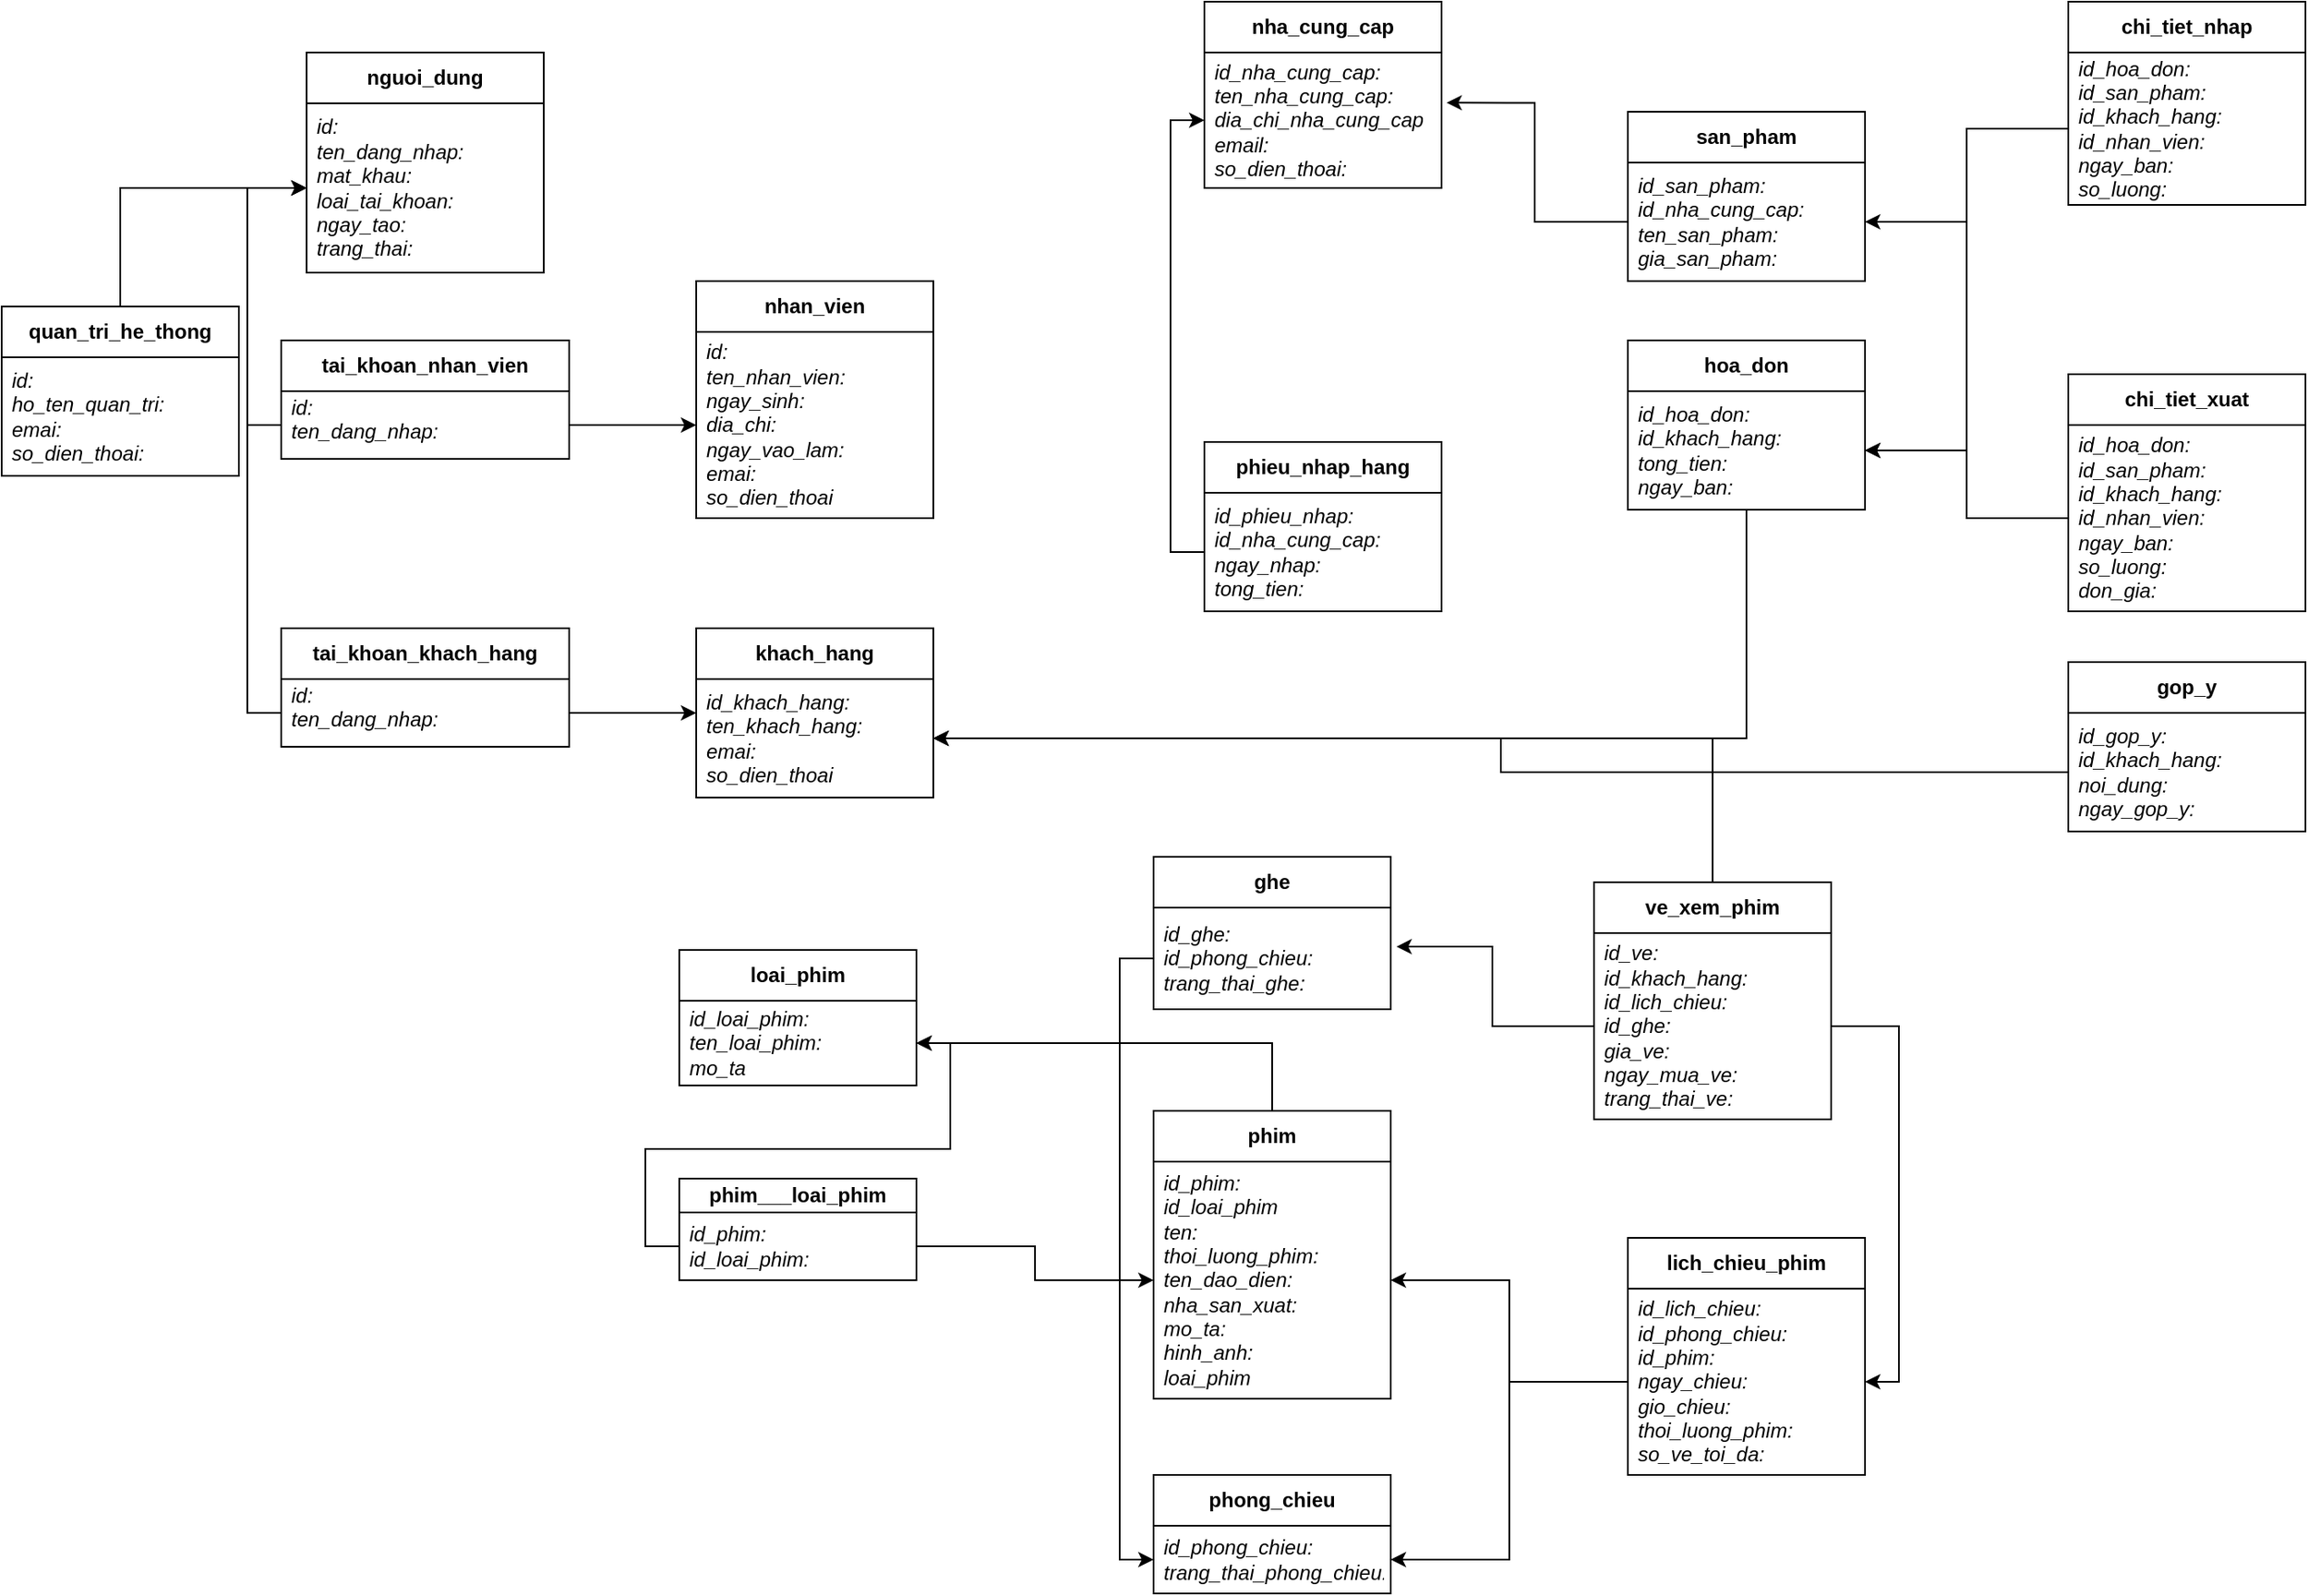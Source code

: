 <mxfile version="21.8.1" type="github">
  <diagram name="Page-1" id="lpxL9anXV0ZeIvqh2CNc">
    <mxGraphModel dx="2554" dy="970" grid="1" gridSize="10" guides="1" tooltips="1" connect="1" arrows="1" fold="1" page="1" pageScale="1" pageWidth="827" pageHeight="1169" math="0" shadow="0">
      <root>
        <mxCell id="0" />
        <mxCell id="1" parent="0" />
        <mxCell id="0dLpwtlN1I-G1npfh4tZ-1" value="&lt;b&gt;nguoi_dung&lt;/b&gt;" style="swimlane;fontStyle=0;childLayout=stackLayout;horizontal=1;startSize=30;horizontalStack=0;resizeParent=1;resizeParentMax=0;resizeLast=0;collapsible=1;marginBottom=0;whiteSpace=wrap;html=1;align=center;" parent="1" vertex="1">
          <mxGeometry x="250" y="110" width="140" height="130" as="geometry" />
        </mxCell>
        <mxCell id="0dLpwtlN1I-G1npfh4tZ-2" value="&lt;i&gt;id:&lt;br&gt;ten_dang_nhap:&lt;br&gt;mat_khau:&lt;br&gt;loai_tai_khoan:&lt;br&gt;ngay_tao:&lt;br&gt;trang_thai:&lt;/i&gt;" style="text;strokeColor=none;fillColor=none;align=left;verticalAlign=middle;spacingLeft=4;spacingRight=4;overflow=hidden;points=[[0,0.5],[1,0.5]];portConstraint=eastwest;rotatable=0;whiteSpace=wrap;html=1;" parent="0dLpwtlN1I-G1npfh4tZ-1" vertex="1">
          <mxGeometry y="30" width="140" height="100" as="geometry" />
        </mxCell>
        <mxCell id="sJjc-NzeoijnrfKWWQlc-3" style="edgeStyle=orthogonalEdgeStyle;rounded=0;orthogonalLoop=1;jettySize=auto;html=1;entryX=0;entryY=0.5;entryDx=0;entryDy=0;" edge="1" parent="1" source="sJjc-NzeoijnrfKWWQlc-1" target="0dLpwtlN1I-G1npfh4tZ-2">
          <mxGeometry relative="1" as="geometry" />
        </mxCell>
        <mxCell id="sJjc-NzeoijnrfKWWQlc-1" value="&lt;b&gt;quan_tri_he_thong&lt;/b&gt;" style="swimlane;fontStyle=0;childLayout=stackLayout;horizontal=1;startSize=30;horizontalStack=0;resizeParent=1;resizeParentMax=0;resizeLast=0;collapsible=1;marginBottom=0;whiteSpace=wrap;html=1;align=center;" vertex="1" parent="1">
          <mxGeometry x="70" y="260" width="140" height="100" as="geometry" />
        </mxCell>
        <mxCell id="sJjc-NzeoijnrfKWWQlc-2" value="&lt;i&gt;id:&lt;br&gt;ho_ten_quan_tri:&lt;br&gt;emai:&lt;br&gt;so_dien_thoai:&lt;br&gt;&lt;/i&gt;" style="text;strokeColor=none;fillColor=none;align=left;verticalAlign=middle;spacingLeft=4;spacingRight=4;overflow=hidden;points=[[0,0.5],[1,0.5]];portConstraint=eastwest;rotatable=0;whiteSpace=wrap;html=1;" vertex="1" parent="sJjc-NzeoijnrfKWWQlc-1">
          <mxGeometry y="30" width="140" height="70" as="geometry" />
        </mxCell>
        <mxCell id="sJjc-NzeoijnrfKWWQlc-6" value="&lt;b&gt;tai_khoan_nhan_vien&lt;/b&gt;" style="swimlane;fontStyle=0;childLayout=stackLayout;horizontal=1;startSize=30;horizontalStack=0;resizeParent=1;resizeParentMax=0;resizeLast=0;collapsible=1;marginBottom=0;whiteSpace=wrap;html=1;align=center;" vertex="1" parent="1">
          <mxGeometry x="235" y="280" width="170" height="70" as="geometry" />
        </mxCell>
        <mxCell id="sJjc-NzeoijnrfKWWQlc-7" value="&lt;i&gt;id:&lt;br&gt;ten_dang_nhap:&lt;br&gt;&lt;br&gt;&lt;/i&gt;" style="text;strokeColor=none;fillColor=none;align=left;verticalAlign=middle;spacingLeft=4;spacingRight=4;overflow=hidden;points=[[0,0.5],[1,0.5]];portConstraint=eastwest;rotatable=0;whiteSpace=wrap;html=1;" vertex="1" parent="sJjc-NzeoijnrfKWWQlc-6">
          <mxGeometry y="30" width="170" height="40" as="geometry" />
        </mxCell>
        <mxCell id="sJjc-NzeoijnrfKWWQlc-11" style="edgeStyle=orthogonalEdgeStyle;rounded=0;orthogonalLoop=1;jettySize=auto;html=1;entryX=0;entryY=0.5;entryDx=0;entryDy=0;" edge="1" parent="1" source="sJjc-NzeoijnrfKWWQlc-7" target="0dLpwtlN1I-G1npfh4tZ-2">
          <mxGeometry relative="1" as="geometry" />
        </mxCell>
        <mxCell id="sJjc-NzeoijnrfKWWQlc-16" value="&lt;b&gt;nhan_vien&lt;/b&gt;" style="swimlane;fontStyle=0;childLayout=stackLayout;horizontal=1;startSize=30;horizontalStack=0;resizeParent=1;resizeParentMax=0;resizeLast=0;collapsible=1;marginBottom=0;whiteSpace=wrap;html=1;align=center;" vertex="1" parent="1">
          <mxGeometry x="480" y="245" width="140" height="140" as="geometry" />
        </mxCell>
        <mxCell id="sJjc-NzeoijnrfKWWQlc-17" value="&lt;i&gt;id:&lt;br&gt;ten_nhan_vien:&lt;br&gt;&lt;/i&gt;&lt;i style=&quot;border-color: var(--border-color);&quot;&gt;ngay_sinh:&lt;br&gt;dia_chi:&lt;br&gt;ngay_vao_lam:&lt;br&gt;emai:&lt;br style=&quot;border-color: var(--border-color);&quot;&gt;so_dien_thoai&lt;/i&gt;&lt;i&gt;&lt;br&gt;&lt;/i&gt;" style="text;strokeColor=none;fillColor=none;align=left;verticalAlign=middle;spacingLeft=4;spacingRight=4;overflow=hidden;points=[[0,0.5],[1,0.5]];portConstraint=eastwest;rotatable=0;whiteSpace=wrap;html=1;" vertex="1" parent="sJjc-NzeoijnrfKWWQlc-16">
          <mxGeometry y="30" width="140" height="110" as="geometry" />
        </mxCell>
        <mxCell id="sJjc-NzeoijnrfKWWQlc-20" style="edgeStyle=orthogonalEdgeStyle;rounded=0;orthogonalLoop=1;jettySize=auto;html=1;entryX=0;entryY=0.5;entryDx=0;entryDy=0;" edge="1" parent="1" source="sJjc-NzeoijnrfKWWQlc-7" target="sJjc-NzeoijnrfKWWQlc-17">
          <mxGeometry relative="1" as="geometry" />
        </mxCell>
        <mxCell id="sJjc-NzeoijnrfKWWQlc-24" value="&lt;b&gt;tai_khoan_khach_hang&lt;/b&gt;" style="swimlane;fontStyle=0;childLayout=stackLayout;horizontal=1;startSize=30;horizontalStack=0;resizeParent=1;resizeParentMax=0;resizeLast=0;collapsible=1;marginBottom=0;whiteSpace=wrap;html=1;align=center;" vertex="1" parent="1">
          <mxGeometry x="235" y="450" width="170" height="70" as="geometry" />
        </mxCell>
        <mxCell id="sJjc-NzeoijnrfKWWQlc-25" value="&lt;i&gt;id:&lt;br&gt;ten_dang_nhap:&lt;br&gt;&lt;br&gt;&lt;/i&gt;" style="text;strokeColor=none;fillColor=none;align=left;verticalAlign=middle;spacingLeft=4;spacingRight=4;overflow=hidden;points=[[0,0.5],[1,0.5]];portConstraint=eastwest;rotatable=0;whiteSpace=wrap;html=1;" vertex="1" parent="sJjc-NzeoijnrfKWWQlc-24">
          <mxGeometry y="30" width="170" height="40" as="geometry" />
        </mxCell>
        <mxCell id="sJjc-NzeoijnrfKWWQlc-26" value="&lt;b&gt;khach_hang&lt;/b&gt;" style="swimlane;fontStyle=0;childLayout=stackLayout;horizontal=1;startSize=30;horizontalStack=0;resizeParent=1;resizeParentMax=0;resizeLast=0;collapsible=1;marginBottom=0;whiteSpace=wrap;html=1;align=center;" vertex="1" parent="1">
          <mxGeometry x="480" y="450" width="140" height="100" as="geometry" />
        </mxCell>
        <mxCell id="sJjc-NzeoijnrfKWWQlc-27" value="&lt;i&gt;id_khach_hang:&lt;br&gt;ten_khach_hang:&lt;br&gt;&lt;/i&gt;&lt;i style=&quot;border-color: var(--border-color);&quot;&gt;emai:&lt;br style=&quot;border-color: var(--border-color);&quot;&gt;so_dien_thoai&lt;/i&gt;&lt;i&gt;&lt;br&gt;&lt;/i&gt;" style="text;strokeColor=none;fillColor=none;align=left;verticalAlign=middle;spacingLeft=4;spacingRight=4;overflow=hidden;points=[[0,0.5],[1,0.5]];portConstraint=eastwest;rotatable=0;whiteSpace=wrap;html=1;" vertex="1" parent="sJjc-NzeoijnrfKWWQlc-26">
          <mxGeometry y="30" width="140" height="70" as="geometry" />
        </mxCell>
        <mxCell id="sJjc-NzeoijnrfKWWQlc-28" style="edgeStyle=orthogonalEdgeStyle;rounded=0;orthogonalLoop=1;jettySize=auto;html=1;entryX=0;entryY=0.5;entryDx=0;entryDy=0;" edge="1" parent="1" source="sJjc-NzeoijnrfKWWQlc-25" target="sJjc-NzeoijnrfKWWQlc-26">
          <mxGeometry relative="1" as="geometry" />
        </mxCell>
        <mxCell id="sJjc-NzeoijnrfKWWQlc-29" style="edgeStyle=orthogonalEdgeStyle;rounded=0;orthogonalLoop=1;jettySize=auto;html=1;entryX=0;entryY=0.5;entryDx=0;entryDy=0;" edge="1" parent="1" source="sJjc-NzeoijnrfKWWQlc-25" target="0dLpwtlN1I-G1npfh4tZ-2">
          <mxGeometry relative="1" as="geometry" />
        </mxCell>
        <mxCell id="sJjc-NzeoijnrfKWWQlc-30" value="&lt;b&gt;san_pham&lt;/b&gt;" style="swimlane;fontStyle=0;childLayout=stackLayout;horizontal=1;startSize=30;horizontalStack=0;resizeParent=1;resizeParentMax=0;resizeLast=0;collapsible=1;marginBottom=0;whiteSpace=wrap;html=1;align=center;" vertex="1" parent="1">
          <mxGeometry x="1030" y="145" width="140" height="100" as="geometry" />
        </mxCell>
        <mxCell id="sJjc-NzeoijnrfKWWQlc-31" value="&lt;i&gt;id_san_pham:&lt;br&gt;id_nha_cung_cap:&lt;br&gt;ten_san_pham:&lt;br&gt;gia_san_pham:&lt;br&gt;&lt;/i&gt;" style="text;strokeColor=none;fillColor=none;align=left;verticalAlign=middle;spacingLeft=4;spacingRight=4;overflow=hidden;points=[[0,0.5],[1,0.5]];portConstraint=eastwest;rotatable=0;whiteSpace=wrap;html=1;" vertex="1" parent="sJjc-NzeoijnrfKWWQlc-30">
          <mxGeometry y="30" width="140" height="70" as="geometry" />
        </mxCell>
        <mxCell id="sJjc-NzeoijnrfKWWQlc-32" value="&lt;b&gt;nha_cung_cap&lt;/b&gt;" style="swimlane;fontStyle=0;childLayout=stackLayout;horizontal=1;startSize=30;horizontalStack=0;resizeParent=1;resizeParentMax=0;resizeLast=0;collapsible=1;marginBottom=0;whiteSpace=wrap;html=1;align=center;" vertex="1" parent="1">
          <mxGeometry x="780" y="80" width="140" height="110" as="geometry" />
        </mxCell>
        <mxCell id="sJjc-NzeoijnrfKWWQlc-33" value="&lt;i&gt;id_nha_cung_cap:&lt;br&gt;ten_nha_cung_cap:&lt;br&gt;dia_chi_nha_cung_cap&lt;br&gt;email:&lt;br&gt;so_dien_thoai:&lt;br&gt;&lt;/i&gt;" style="text;strokeColor=none;fillColor=none;align=left;verticalAlign=middle;spacingLeft=4;spacingRight=4;overflow=hidden;points=[[0,0.5],[1,0.5]];portConstraint=eastwest;rotatable=0;whiteSpace=wrap;html=1;" vertex="1" parent="sJjc-NzeoijnrfKWWQlc-32">
          <mxGeometry y="30" width="140" height="80" as="geometry" />
        </mxCell>
        <mxCell id="sJjc-NzeoijnrfKWWQlc-34" value="&lt;b&gt;phieu_nhap_hang&lt;/b&gt;" style="swimlane;fontStyle=0;childLayout=stackLayout;horizontal=1;startSize=30;horizontalStack=0;resizeParent=1;resizeParentMax=0;resizeLast=0;collapsible=1;marginBottom=0;whiteSpace=wrap;html=1;align=center;" vertex="1" parent="1">
          <mxGeometry x="780" y="340" width="140" height="100" as="geometry" />
        </mxCell>
        <mxCell id="sJjc-NzeoijnrfKWWQlc-35" value="&lt;i&gt;id_phieu_nhap:&lt;br&gt;id_nha_cung_cap:&lt;br&gt;ngay_nhap:&lt;br&gt;tong_tien:&lt;br&gt;&lt;/i&gt;" style="text;strokeColor=none;fillColor=none;align=left;verticalAlign=middle;spacingLeft=4;spacingRight=4;overflow=hidden;points=[[0,0.5],[1,0.5]];portConstraint=eastwest;rotatable=0;whiteSpace=wrap;html=1;" vertex="1" parent="sJjc-NzeoijnrfKWWQlc-34">
          <mxGeometry y="30" width="140" height="70" as="geometry" />
        </mxCell>
        <mxCell id="sJjc-NzeoijnrfKWWQlc-51" style="edgeStyle=orthogonalEdgeStyle;rounded=0;orthogonalLoop=1;jettySize=auto;html=1;entryX=1;entryY=0.5;entryDx=0;entryDy=0;" edge="1" parent="1" source="sJjc-NzeoijnrfKWWQlc-36" target="sJjc-NzeoijnrfKWWQlc-27">
          <mxGeometry relative="1" as="geometry" />
        </mxCell>
        <mxCell id="sJjc-NzeoijnrfKWWQlc-36" value="&lt;b&gt;hoa_don&lt;/b&gt;" style="swimlane;fontStyle=0;childLayout=stackLayout;horizontal=1;startSize=30;horizontalStack=0;resizeParent=1;resizeParentMax=0;resizeLast=0;collapsible=1;marginBottom=0;whiteSpace=wrap;html=1;align=center;" vertex="1" parent="1">
          <mxGeometry x="1030" y="280" width="140" height="100" as="geometry" />
        </mxCell>
        <mxCell id="sJjc-NzeoijnrfKWWQlc-37" value="&lt;i&gt;id_hoa_don:&lt;br&gt;id_khach_hang:&lt;br&gt;tong_tien:&lt;br&gt;ngay_ban:&lt;br&gt;&lt;/i&gt;" style="text;strokeColor=none;fillColor=none;align=left;verticalAlign=middle;spacingLeft=4;spacingRight=4;overflow=hidden;points=[[0,0.5],[1,0.5]];portConstraint=eastwest;rotatable=0;whiteSpace=wrap;html=1;" vertex="1" parent="sJjc-NzeoijnrfKWWQlc-36">
          <mxGeometry y="30" width="140" height="70" as="geometry" />
        </mxCell>
        <mxCell id="sJjc-NzeoijnrfKWWQlc-38" value="&lt;b&gt;chi_tiet_nhap&lt;/b&gt;" style="swimlane;fontStyle=0;childLayout=stackLayout;horizontal=1;startSize=30;horizontalStack=0;resizeParent=1;resizeParentMax=0;resizeLast=0;collapsible=1;marginBottom=0;whiteSpace=wrap;html=1;align=center;" vertex="1" parent="1">
          <mxGeometry x="1290" y="80" width="140" height="120" as="geometry" />
        </mxCell>
        <mxCell id="sJjc-NzeoijnrfKWWQlc-39" value="&lt;i style=&quot;border-color: var(--border-color);&quot;&gt;id_hoa_don:&lt;br style=&quot;border-color: var(--border-color);&quot;&gt;id_san_pham:&lt;br style=&quot;border-color: var(--border-color);&quot;&gt;id_khach_hang:&lt;br style=&quot;border-color: var(--border-color);&quot;&gt;id_nhan_vien:&lt;br style=&quot;border-color: var(--border-color);&quot;&gt;ngay_ban:&lt;br style=&quot;border-color: var(--border-color);&quot;&gt;so_luong:&lt;br style=&quot;border-color: var(--border-color);&quot;&gt;don_gia:&lt;/i&gt;&lt;i&gt;&lt;br&gt;&lt;/i&gt;" style="text;strokeColor=none;fillColor=none;align=left;verticalAlign=middle;spacingLeft=4;spacingRight=4;overflow=hidden;points=[[0,0.5],[1,0.5]];portConstraint=eastwest;rotatable=0;whiteSpace=wrap;html=1;" vertex="1" parent="sJjc-NzeoijnrfKWWQlc-38">
          <mxGeometry y="30" width="140" height="90" as="geometry" />
        </mxCell>
        <mxCell id="sJjc-NzeoijnrfKWWQlc-40" value="&lt;b&gt;chi_tiet_xuat&lt;/b&gt;" style="swimlane;fontStyle=0;childLayout=stackLayout;horizontal=1;startSize=30;horizontalStack=0;resizeParent=1;resizeParentMax=0;resizeLast=0;collapsible=1;marginBottom=0;whiteSpace=wrap;html=1;align=center;" vertex="1" parent="1">
          <mxGeometry x="1290" y="300" width="140" height="140" as="geometry" />
        </mxCell>
        <mxCell id="sJjc-NzeoijnrfKWWQlc-41" value="&lt;i&gt;id_hoa_don:&lt;br&gt;id_san_pham:&lt;br&gt;id_khach_hang:&lt;br&gt;id_nhan_vien:&lt;br&gt;ngay_ban:&lt;br&gt;so_luong:&lt;br&gt;don_gia:&lt;br&gt;&lt;/i&gt;" style="text;strokeColor=none;fillColor=none;align=left;verticalAlign=middle;spacingLeft=4;spacingRight=4;overflow=hidden;points=[[0,0.5],[1,0.5]];portConstraint=eastwest;rotatable=0;whiteSpace=wrap;html=1;" vertex="1" parent="sJjc-NzeoijnrfKWWQlc-40">
          <mxGeometry y="30" width="140" height="110" as="geometry" />
        </mxCell>
        <mxCell id="sJjc-NzeoijnrfKWWQlc-42" style="edgeStyle=orthogonalEdgeStyle;rounded=0;orthogonalLoop=1;jettySize=auto;html=1;entryX=1.021;entryY=0.371;entryDx=0;entryDy=0;entryPerimeter=0;" edge="1" parent="1" source="sJjc-NzeoijnrfKWWQlc-31" target="sJjc-NzeoijnrfKWWQlc-33">
          <mxGeometry relative="1" as="geometry" />
        </mxCell>
        <mxCell id="sJjc-NzeoijnrfKWWQlc-43" style="edgeStyle=orthogonalEdgeStyle;rounded=0;orthogonalLoop=1;jettySize=auto;html=1;entryX=0;entryY=0.5;entryDx=0;entryDy=0;" edge="1" parent="1" source="sJjc-NzeoijnrfKWWQlc-35" target="sJjc-NzeoijnrfKWWQlc-33">
          <mxGeometry relative="1" as="geometry" />
        </mxCell>
        <mxCell id="sJjc-NzeoijnrfKWWQlc-46" style="edgeStyle=orthogonalEdgeStyle;rounded=0;orthogonalLoop=1;jettySize=auto;html=1;entryX=1;entryY=0.5;entryDx=0;entryDy=0;" edge="1" parent="1" source="sJjc-NzeoijnrfKWWQlc-39" target="sJjc-NzeoijnrfKWWQlc-31">
          <mxGeometry relative="1" as="geometry" />
        </mxCell>
        <mxCell id="sJjc-NzeoijnrfKWWQlc-49" style="edgeStyle=orthogonalEdgeStyle;rounded=0;orthogonalLoop=1;jettySize=auto;html=1;entryX=1;entryY=0.5;entryDx=0;entryDy=0;" edge="1" parent="1" source="sJjc-NzeoijnrfKWWQlc-39" target="sJjc-NzeoijnrfKWWQlc-37">
          <mxGeometry relative="1" as="geometry" />
        </mxCell>
        <mxCell id="sJjc-NzeoijnrfKWWQlc-50" style="edgeStyle=orthogonalEdgeStyle;rounded=0;orthogonalLoop=1;jettySize=auto;html=1;entryX=1;entryY=0.5;entryDx=0;entryDy=0;" edge="1" parent="1" source="sJjc-NzeoijnrfKWWQlc-41" target="sJjc-NzeoijnrfKWWQlc-37">
          <mxGeometry relative="1" as="geometry" />
        </mxCell>
        <mxCell id="sJjc-NzeoijnrfKWWQlc-58" style="edgeStyle=orthogonalEdgeStyle;rounded=0;orthogonalLoop=1;jettySize=auto;html=1;entryX=1;entryY=0.5;entryDx=0;entryDy=0;" edge="1" parent="1" source="sJjc-NzeoijnrfKWWQlc-52" target="sJjc-NzeoijnrfKWWQlc-27">
          <mxGeometry relative="1" as="geometry" />
        </mxCell>
        <mxCell id="sJjc-NzeoijnrfKWWQlc-52" value="&lt;b&gt;ve_xem_phim&lt;/b&gt;" style="swimlane;fontStyle=0;childLayout=stackLayout;horizontal=1;startSize=30;horizontalStack=0;resizeParent=1;resizeParentMax=0;resizeLast=0;collapsible=1;marginBottom=0;whiteSpace=wrap;html=1;align=center;" vertex="1" parent="1">
          <mxGeometry x="1010" y="600" width="140" height="140" as="geometry" />
        </mxCell>
        <mxCell id="sJjc-NzeoijnrfKWWQlc-53" value="&lt;i&gt;id_ve:&lt;br&gt;id_khach_hang:&lt;br&gt;&lt;/i&gt;&lt;i style=&quot;border-color: var(--border-color);&quot;&gt;id_lich_chieu:&lt;br&gt;id_ghe:&lt;br&gt;gia_ve:&lt;br&gt;ngay_mua_ve:&lt;br style=&quot;border-color: var(--border-color);&quot;&gt;&lt;/i&gt;&lt;i&gt;trang_thai_ve:&lt;br&gt;&lt;/i&gt;" style="text;strokeColor=none;fillColor=none;align=left;verticalAlign=middle;spacingLeft=4;spacingRight=4;overflow=hidden;points=[[0,0.5],[1,0.5]];portConstraint=eastwest;rotatable=0;whiteSpace=wrap;html=1;" vertex="1" parent="sJjc-NzeoijnrfKWWQlc-52">
          <mxGeometry y="30" width="140" height="110" as="geometry" />
        </mxCell>
        <mxCell id="sJjc-NzeoijnrfKWWQlc-56" value="&lt;b&gt;ghe&lt;/b&gt;" style="swimlane;fontStyle=0;childLayout=stackLayout;horizontal=1;startSize=30;horizontalStack=0;resizeParent=1;resizeParentMax=0;resizeLast=0;collapsible=1;marginBottom=0;whiteSpace=wrap;html=1;align=center;" vertex="1" parent="1">
          <mxGeometry x="750" y="585" width="140" height="90" as="geometry" />
        </mxCell>
        <mxCell id="sJjc-NzeoijnrfKWWQlc-57" value="&lt;i&gt;id_ghe:&lt;br&gt;id_phong_chieu:&lt;br&gt;trang_thai_ghe:&lt;br&gt;&lt;/i&gt;" style="text;strokeColor=none;fillColor=none;align=left;verticalAlign=middle;spacingLeft=4;spacingRight=4;overflow=hidden;points=[[0,0.5],[1,0.5]];portConstraint=eastwest;rotatable=0;whiteSpace=wrap;html=1;" vertex="1" parent="sJjc-NzeoijnrfKWWQlc-56">
          <mxGeometry y="30" width="140" height="60" as="geometry" />
        </mxCell>
        <mxCell id="sJjc-NzeoijnrfKWWQlc-81" style="edgeStyle=orthogonalEdgeStyle;rounded=0;orthogonalLoop=1;jettySize=auto;html=1;entryX=1;entryY=0.5;entryDx=0;entryDy=0;" edge="1" parent="1" source="sJjc-NzeoijnrfKWWQlc-59" target="sJjc-NzeoijnrfKWWQlc-64">
          <mxGeometry relative="1" as="geometry" />
        </mxCell>
        <mxCell id="sJjc-NzeoijnrfKWWQlc-59" value="&lt;b&gt;phim&lt;/b&gt;" style="swimlane;fontStyle=0;childLayout=stackLayout;horizontal=1;startSize=30;horizontalStack=0;resizeParent=1;resizeParentMax=0;resizeLast=0;collapsible=1;marginBottom=0;whiteSpace=wrap;html=1;align=center;" vertex="1" parent="1">
          <mxGeometry x="750" y="735" width="140" height="170" as="geometry" />
        </mxCell>
        <mxCell id="sJjc-NzeoijnrfKWWQlc-60" value="&lt;i&gt;id_phim:&lt;br&gt;id_loai_phim&lt;br&gt;ten:&lt;br&gt;&lt;/i&gt;&lt;i style=&quot;border-color: var(--border-color);&quot;&gt;thoi_luong_phim:&lt;br&gt;ten_dao_dien:&lt;br&gt;nha_san_xuat:&lt;br&gt;mo_ta:&lt;br style=&quot;border-color: var(--border-color);&quot;&gt;&lt;/i&gt;&lt;i&gt;hinh_anh:&lt;br&gt;loai_phim&lt;br&gt;&lt;/i&gt;" style="text;strokeColor=none;fillColor=none;align=left;verticalAlign=middle;spacingLeft=4;spacingRight=4;overflow=hidden;points=[[0,0.5],[1,0.5]];portConstraint=eastwest;rotatable=0;whiteSpace=wrap;html=1;" vertex="1" parent="sJjc-NzeoijnrfKWWQlc-59">
          <mxGeometry y="30" width="140" height="140" as="geometry" />
        </mxCell>
        <mxCell id="sJjc-NzeoijnrfKWWQlc-61" value="&lt;b&gt;phong_chieu&lt;/b&gt;" style="swimlane;fontStyle=0;childLayout=stackLayout;horizontal=1;startSize=30;horizontalStack=0;resizeParent=1;resizeParentMax=0;resizeLast=0;collapsible=1;marginBottom=0;whiteSpace=wrap;html=1;align=center;" vertex="1" parent="1">
          <mxGeometry x="750" y="950" width="140" height="70" as="geometry" />
        </mxCell>
        <mxCell id="sJjc-NzeoijnrfKWWQlc-62" value="&lt;i&gt;id_phong_chieu:&lt;br&gt;trang_thai_phong_chieu:&lt;br&gt;&lt;/i&gt;" style="text;strokeColor=none;fillColor=none;align=left;verticalAlign=middle;spacingLeft=4;spacingRight=4;overflow=hidden;points=[[0,0.5],[1,0.5]];portConstraint=eastwest;rotatable=0;whiteSpace=wrap;html=1;" vertex="1" parent="sJjc-NzeoijnrfKWWQlc-61">
          <mxGeometry y="30" width="140" height="40" as="geometry" />
        </mxCell>
        <mxCell id="sJjc-NzeoijnrfKWWQlc-63" value="&lt;b&gt;loai_phim&lt;/b&gt;" style="swimlane;fontStyle=0;childLayout=stackLayout;horizontal=1;startSize=30;horizontalStack=0;resizeParent=1;resizeParentMax=0;resizeLast=0;collapsible=1;marginBottom=0;whiteSpace=wrap;html=1;align=center;" vertex="1" parent="1">
          <mxGeometry x="470" y="640" width="140" height="80" as="geometry" />
        </mxCell>
        <mxCell id="sJjc-NzeoijnrfKWWQlc-64" value="&lt;i&gt;id_loai_phim:&lt;br&gt;ten_loai_phim:&lt;br&gt;mo_ta&lt;br&gt;&lt;/i&gt;" style="text;strokeColor=none;fillColor=none;align=left;verticalAlign=middle;spacingLeft=4;spacingRight=4;overflow=hidden;points=[[0,0.5],[1,0.5]];portConstraint=eastwest;rotatable=0;whiteSpace=wrap;html=1;" vertex="1" parent="sJjc-NzeoijnrfKWWQlc-63">
          <mxGeometry y="30" width="140" height="50" as="geometry" />
        </mxCell>
        <mxCell id="sJjc-NzeoijnrfKWWQlc-65" value="&lt;b&gt;phim___loai_phim&lt;/b&gt;" style="swimlane;fontStyle=0;childLayout=stackLayout;horizontal=1;startSize=20;horizontalStack=0;resizeParent=1;resizeParentMax=0;resizeLast=0;collapsible=1;marginBottom=0;whiteSpace=wrap;html=1;align=center;" vertex="1" parent="1">
          <mxGeometry x="470" y="775" width="140" height="60" as="geometry" />
        </mxCell>
        <mxCell id="sJjc-NzeoijnrfKWWQlc-66" value="&lt;i&gt;id_phim:&lt;br&gt;id_loai_phim:&lt;br&gt;&lt;/i&gt;" style="text;strokeColor=none;fillColor=none;align=left;verticalAlign=middle;spacingLeft=4;spacingRight=4;overflow=hidden;points=[[0,0.5],[1,0.5]];portConstraint=eastwest;rotatable=0;whiteSpace=wrap;html=1;" vertex="1" parent="sJjc-NzeoijnrfKWWQlc-65">
          <mxGeometry y="20" width="140" height="40" as="geometry" />
        </mxCell>
        <mxCell id="sJjc-NzeoijnrfKWWQlc-67" value="&lt;b&gt;lich_chieu_phim&lt;/b&gt;" style="swimlane;fontStyle=0;childLayout=stackLayout;horizontal=1;startSize=30;horizontalStack=0;resizeParent=1;resizeParentMax=0;resizeLast=0;collapsible=1;marginBottom=0;whiteSpace=wrap;html=1;align=center;" vertex="1" parent="1">
          <mxGeometry x="1030" y="810" width="140" height="140" as="geometry" />
        </mxCell>
        <mxCell id="sJjc-NzeoijnrfKWWQlc-68" value="&lt;i&gt;id_lich_chieu:&lt;br&gt;id_phong_chieu:&lt;br&gt;id_phim:&lt;br&gt;ngay_chieu:&lt;br&gt;gio_chieu:&lt;br&gt;thoi_luong_phim:&lt;br&gt;so_ve_toi_da:&lt;br&gt;&lt;/i&gt;" style="text;strokeColor=none;fillColor=none;align=left;verticalAlign=middle;spacingLeft=4;spacingRight=4;overflow=hidden;points=[[0,0.5],[1,0.5]];portConstraint=eastwest;rotatable=0;whiteSpace=wrap;html=1;" vertex="1" parent="sJjc-NzeoijnrfKWWQlc-67">
          <mxGeometry y="30" width="140" height="110" as="geometry" />
        </mxCell>
        <mxCell id="sJjc-NzeoijnrfKWWQlc-69" style="edgeStyle=orthogonalEdgeStyle;rounded=0;orthogonalLoop=1;jettySize=auto;html=1;entryX=1;entryY=0.5;entryDx=0;entryDy=0;" edge="1" parent="1" source="sJjc-NzeoijnrfKWWQlc-68" target="sJjc-NzeoijnrfKWWQlc-60">
          <mxGeometry relative="1" as="geometry" />
        </mxCell>
        <mxCell id="sJjc-NzeoijnrfKWWQlc-71" style="edgeStyle=orthogonalEdgeStyle;rounded=0;orthogonalLoop=1;jettySize=auto;html=1;entryX=0;entryY=0.5;entryDx=0;entryDy=0;" edge="1" parent="1" source="sJjc-NzeoijnrfKWWQlc-66" target="sJjc-NzeoijnrfKWWQlc-60">
          <mxGeometry relative="1" as="geometry" />
        </mxCell>
        <mxCell id="sJjc-NzeoijnrfKWWQlc-72" style="edgeStyle=orthogonalEdgeStyle;rounded=0;orthogonalLoop=1;jettySize=auto;html=1;entryX=1.024;entryY=0.384;entryDx=0;entryDy=0;entryPerimeter=0;" edge="1" parent="1" source="sJjc-NzeoijnrfKWWQlc-53" target="sJjc-NzeoijnrfKWWQlc-57">
          <mxGeometry relative="1" as="geometry" />
        </mxCell>
        <mxCell id="sJjc-NzeoijnrfKWWQlc-77" style="edgeStyle=orthogonalEdgeStyle;rounded=0;orthogonalLoop=1;jettySize=auto;html=1;entryX=0;entryY=0.5;entryDx=0;entryDy=0;" edge="1" parent="1" source="sJjc-NzeoijnrfKWWQlc-57" target="sJjc-NzeoijnrfKWWQlc-62">
          <mxGeometry relative="1" as="geometry" />
        </mxCell>
        <mxCell id="sJjc-NzeoijnrfKWWQlc-84" style="edgeStyle=orthogonalEdgeStyle;rounded=0;orthogonalLoop=1;jettySize=auto;html=1;entryX=1;entryY=0.5;entryDx=0;entryDy=0;" edge="1" parent="1" source="sJjc-NzeoijnrfKWWQlc-66" target="sJjc-NzeoijnrfKWWQlc-64">
          <mxGeometry relative="1" as="geometry" />
        </mxCell>
        <mxCell id="sJjc-NzeoijnrfKWWQlc-85" style="edgeStyle=orthogonalEdgeStyle;rounded=0;orthogonalLoop=1;jettySize=auto;html=1;entryX=1;entryY=0.5;entryDx=0;entryDy=0;" edge="1" parent="1" source="sJjc-NzeoijnrfKWWQlc-53" target="sJjc-NzeoijnrfKWWQlc-68">
          <mxGeometry relative="1" as="geometry" />
        </mxCell>
        <mxCell id="sJjc-NzeoijnrfKWWQlc-86" style="edgeStyle=orthogonalEdgeStyle;rounded=0;orthogonalLoop=1;jettySize=auto;html=1;entryX=1;entryY=0.5;entryDx=0;entryDy=0;" edge="1" parent="1" source="sJjc-NzeoijnrfKWWQlc-68" target="sJjc-NzeoijnrfKWWQlc-62">
          <mxGeometry relative="1" as="geometry" />
        </mxCell>
        <mxCell id="sJjc-NzeoijnrfKWWQlc-87" value="&lt;b&gt;gop_y&lt;/b&gt;" style="swimlane;fontStyle=0;childLayout=stackLayout;horizontal=1;startSize=30;horizontalStack=0;resizeParent=1;resizeParentMax=0;resizeLast=0;collapsible=1;marginBottom=0;whiteSpace=wrap;html=1;align=center;" vertex="1" parent="1">
          <mxGeometry x="1290" y="470" width="140" height="100" as="geometry" />
        </mxCell>
        <mxCell id="sJjc-NzeoijnrfKWWQlc-88" value="&lt;i&gt;id_gop_y:&lt;br&gt;id_khach_hang:&lt;br&gt;noi_dung:&lt;br&gt;ngay_gop_y:&lt;br&gt;&lt;/i&gt;" style="text;strokeColor=none;fillColor=none;align=left;verticalAlign=middle;spacingLeft=4;spacingRight=4;overflow=hidden;points=[[0,0.5],[1,0.5]];portConstraint=eastwest;rotatable=0;whiteSpace=wrap;html=1;" vertex="1" parent="sJjc-NzeoijnrfKWWQlc-87">
          <mxGeometry y="30" width="140" height="70" as="geometry" />
        </mxCell>
        <mxCell id="sJjc-NzeoijnrfKWWQlc-90" style="edgeStyle=orthogonalEdgeStyle;rounded=0;orthogonalLoop=1;jettySize=auto;html=1;entryX=1;entryY=0.5;entryDx=0;entryDy=0;" edge="1" parent="1" source="sJjc-NzeoijnrfKWWQlc-88" target="sJjc-NzeoijnrfKWWQlc-27">
          <mxGeometry relative="1" as="geometry" />
        </mxCell>
      </root>
    </mxGraphModel>
  </diagram>
</mxfile>
